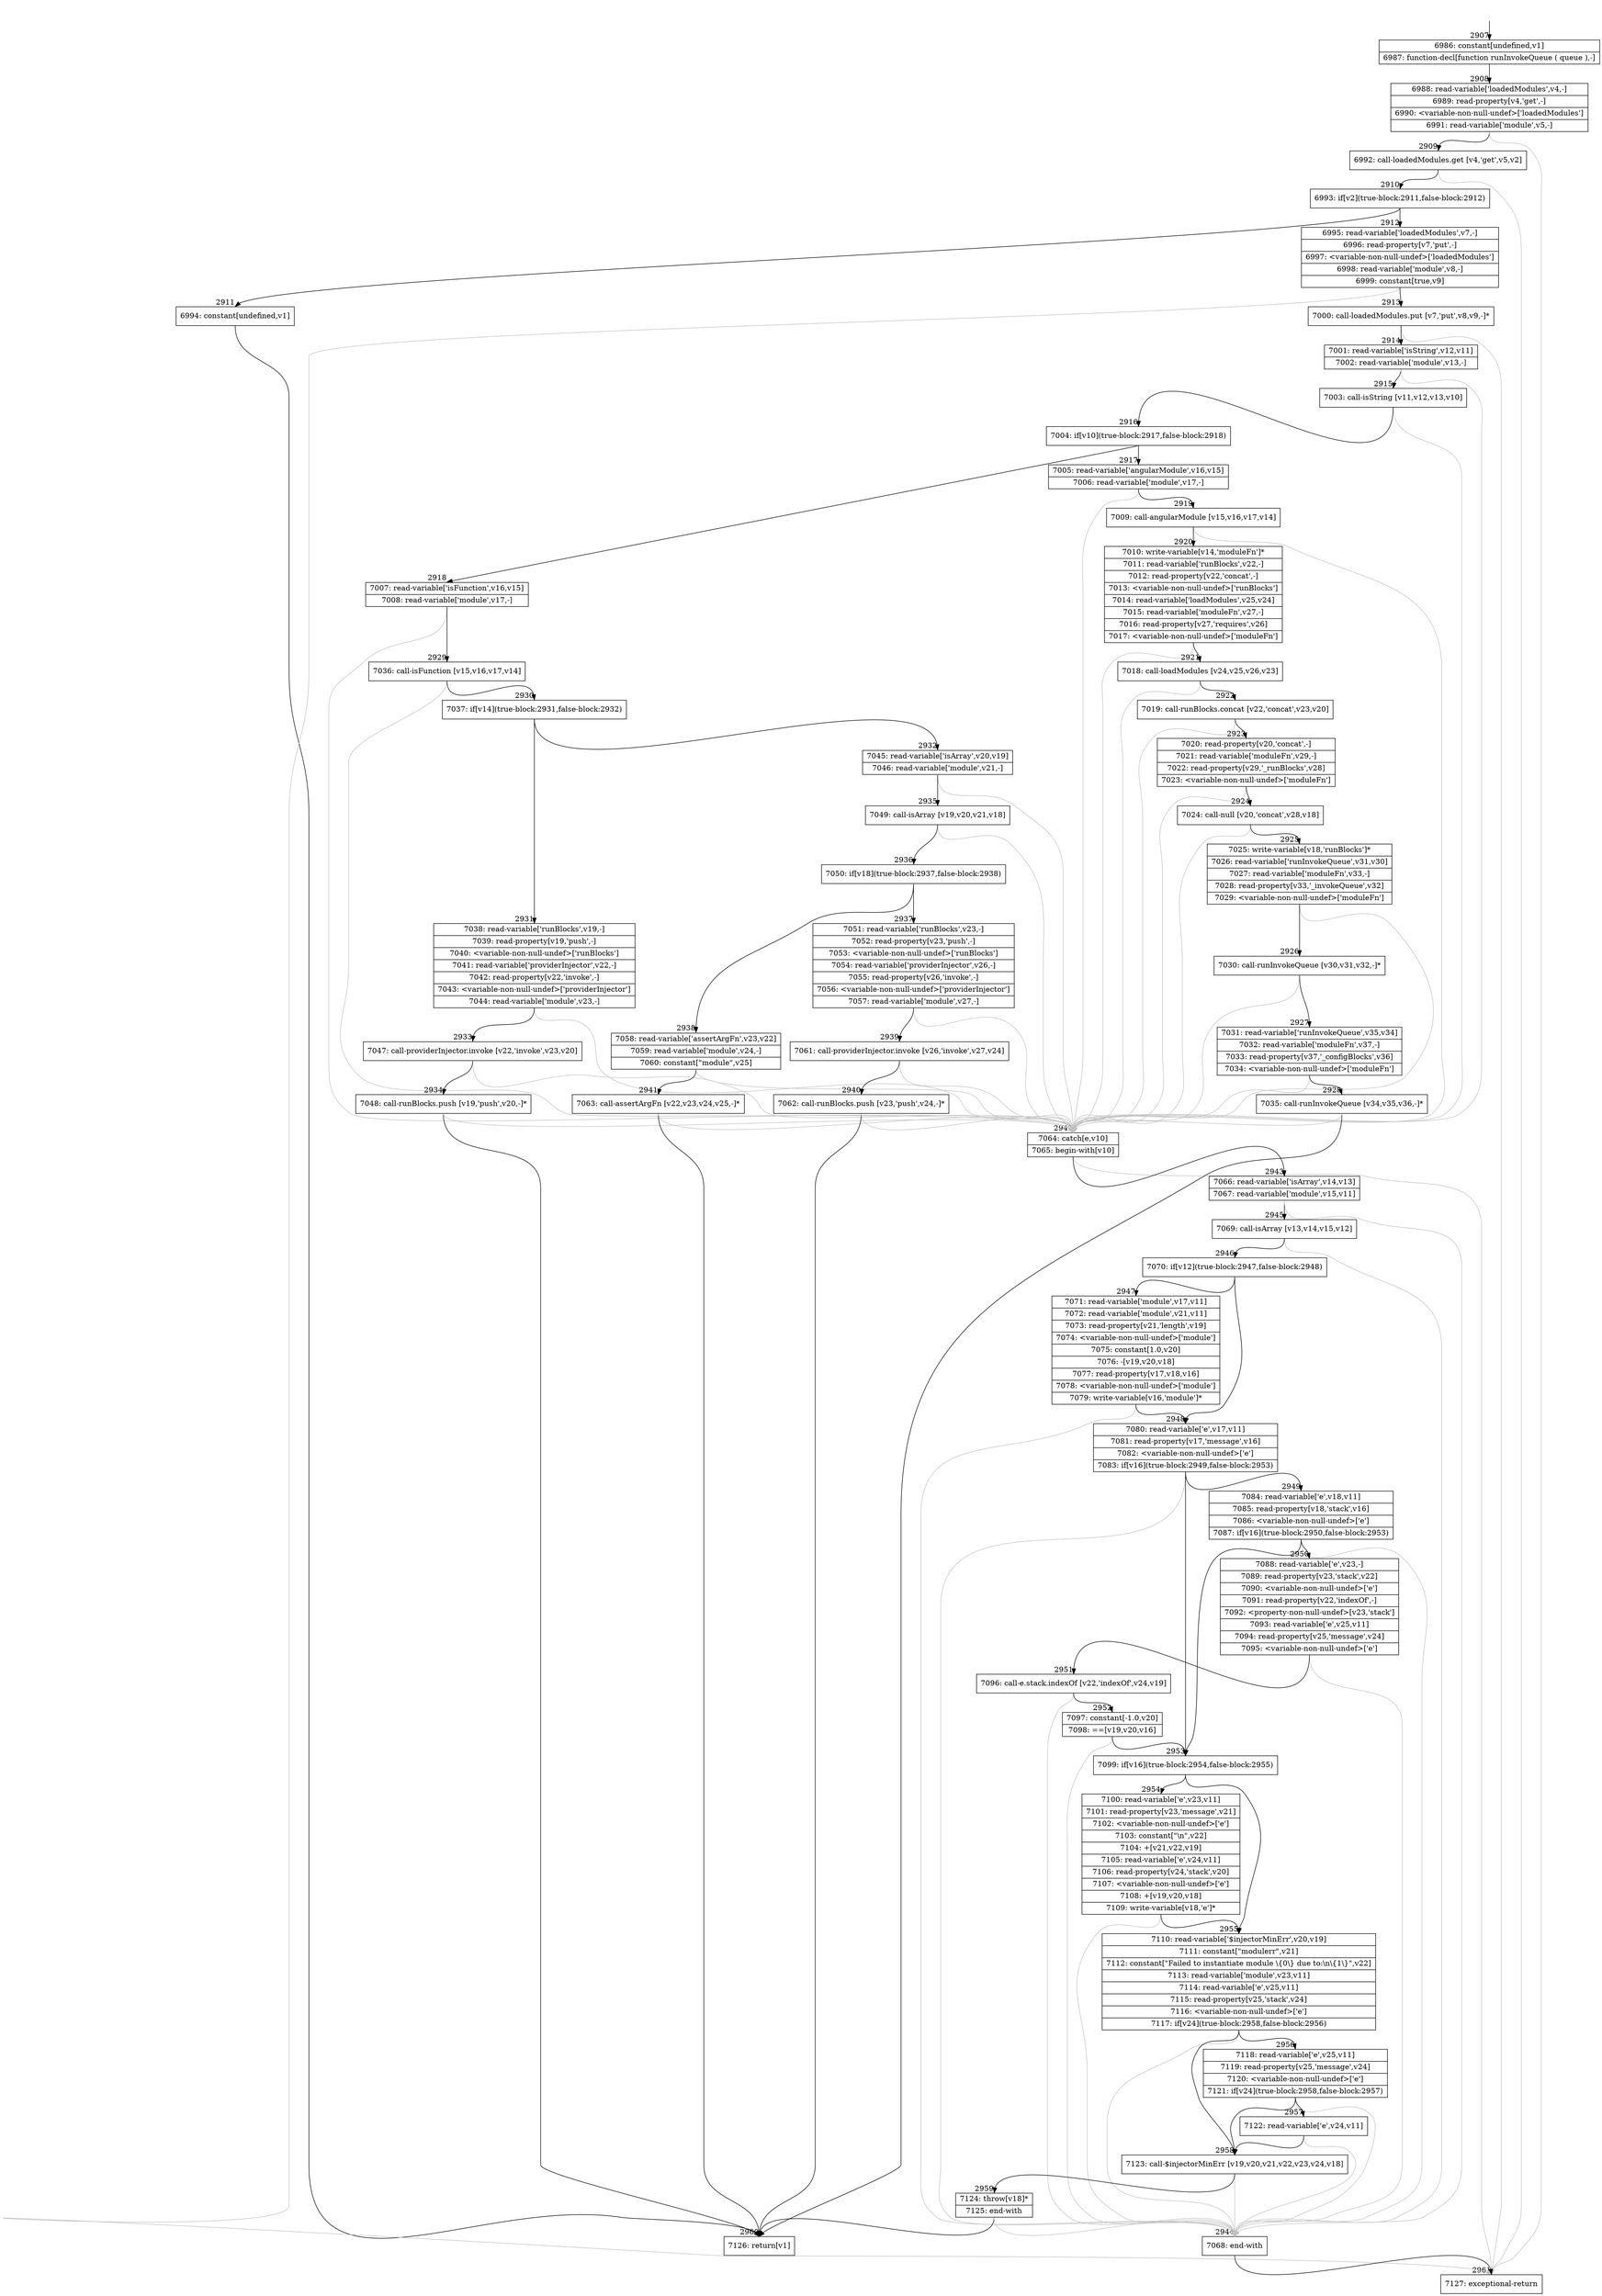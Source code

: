 digraph {
rankdir="TD"
BB_entry241[shape=none,label=""];
BB_entry241 -> BB2907 [tailport=s, headport=n, headlabel="    2907"]
BB2907 [shape=record label="{6986: constant[undefined,v1]|6987: function-decl[function runInvokeQueue ( queue ),-]}" ] 
BB2907 -> BB2908 [tailport=s, headport=n, headlabel="      2908"]
BB2908 [shape=record label="{6988: read-variable['loadedModules',v4,-]|6989: read-property[v4,'get',-]|6990: \<variable-non-null-undef\>['loadedModules']|6991: read-variable['module',v5,-]}" ] 
BB2908 -> BB2909 [tailport=s, headport=n, headlabel="      2909"]
BB2908 -> BB2961 [tailport=s, headport=n, color=gray, headlabel="      2961"]
BB2909 [shape=record label="{6992: call-loadedModules.get [v4,'get',v5,v2]}" ] 
BB2909 -> BB2910 [tailport=s, headport=n, headlabel="      2910"]
BB2909 -> BB2961 [tailport=s, headport=n, color=gray]
BB2910 [shape=record label="{6993: if[v2](true-block:2911,false-block:2912)}" ] 
BB2910 -> BB2911 [tailport=s, headport=n, headlabel="      2911"]
BB2910 -> BB2912 [tailport=s, headport=n, headlabel="      2912"]
BB2911 [shape=record label="{6994: constant[undefined,v1]}" ] 
BB2911 -> BB2960 [tailport=s, headport=n, headlabel="      2960"]
BB2912 [shape=record label="{6995: read-variable['loadedModules',v7,-]|6996: read-property[v7,'put',-]|6997: \<variable-non-null-undef\>['loadedModules']|6998: read-variable['module',v8,-]|6999: constant[true,v9]}" ] 
BB2912 -> BB2913 [tailport=s, headport=n, headlabel="      2913"]
BB2912 -> BB2961 [tailport=s, headport=n, color=gray]
BB2913 [shape=record label="{7000: call-loadedModules.put [v7,'put',v8,v9,-]*}" ] 
BB2913 -> BB2914 [tailport=s, headport=n, headlabel="      2914"]
BB2913 -> BB2961 [tailport=s, headport=n, color=gray]
BB2914 [shape=record label="{7001: read-variable['isString',v12,v11]|7002: read-variable['module',v13,-]}" ] 
BB2914 -> BB2915 [tailport=s, headport=n, headlabel="      2915"]
BB2914 -> BB2942 [tailport=s, headport=n, color=gray, headlabel="      2942"]
BB2915 [shape=record label="{7003: call-isString [v11,v12,v13,v10]}" ] 
BB2915 -> BB2916 [tailport=s, headport=n, headlabel="      2916"]
BB2915 -> BB2942 [tailport=s, headport=n, color=gray]
BB2916 [shape=record label="{7004: if[v10](true-block:2917,false-block:2918)}" ] 
BB2916 -> BB2917 [tailport=s, headport=n, headlabel="      2917"]
BB2916 -> BB2918 [tailport=s, headport=n, headlabel="      2918"]
BB2917 [shape=record label="{7005: read-variable['angularModule',v16,v15]|7006: read-variable['module',v17,-]}" ] 
BB2917 -> BB2919 [tailport=s, headport=n, headlabel="      2919"]
BB2917 -> BB2942 [tailport=s, headport=n, color=gray]
BB2918 [shape=record label="{7007: read-variable['isFunction',v16,v15]|7008: read-variable['module',v17,-]}" ] 
BB2918 -> BB2929 [tailport=s, headport=n, headlabel="      2929"]
BB2918 -> BB2942 [tailport=s, headport=n, color=gray]
BB2919 [shape=record label="{7009: call-angularModule [v15,v16,v17,v14]}" ] 
BB2919 -> BB2920 [tailport=s, headport=n, headlabel="      2920"]
BB2919 -> BB2942 [tailport=s, headport=n, color=gray]
BB2920 [shape=record label="{7010: write-variable[v14,'moduleFn']*|7011: read-variable['runBlocks',v22,-]|7012: read-property[v22,'concat',-]|7013: \<variable-non-null-undef\>['runBlocks']|7014: read-variable['loadModules',v25,v24]|7015: read-variable['moduleFn',v27,-]|7016: read-property[v27,'requires',v26]|7017: \<variable-non-null-undef\>['moduleFn']}" ] 
BB2920 -> BB2921 [tailport=s, headport=n, headlabel="      2921"]
BB2920 -> BB2942 [tailport=s, headport=n, color=gray]
BB2921 [shape=record label="{7018: call-loadModules [v24,v25,v26,v23]}" ] 
BB2921 -> BB2922 [tailport=s, headport=n, headlabel="      2922"]
BB2921 -> BB2942 [tailport=s, headport=n, color=gray]
BB2922 [shape=record label="{7019: call-runBlocks.concat [v22,'concat',v23,v20]}" ] 
BB2922 -> BB2923 [tailport=s, headport=n, headlabel="      2923"]
BB2922 -> BB2942 [tailport=s, headport=n, color=gray]
BB2923 [shape=record label="{7020: read-property[v20,'concat',-]|7021: read-variable['moduleFn',v29,-]|7022: read-property[v29,'_runBlocks',v28]|7023: \<variable-non-null-undef\>['moduleFn']}" ] 
BB2923 -> BB2924 [tailport=s, headport=n, headlabel="      2924"]
BB2923 -> BB2942 [tailport=s, headport=n, color=gray]
BB2924 [shape=record label="{7024: call-null [v20,'concat',v28,v18]}" ] 
BB2924 -> BB2925 [tailport=s, headport=n, headlabel="      2925"]
BB2924 -> BB2942 [tailport=s, headport=n, color=gray]
BB2925 [shape=record label="{7025: write-variable[v18,'runBlocks']*|7026: read-variable['runInvokeQueue',v31,v30]|7027: read-variable['moduleFn',v33,-]|7028: read-property[v33,'_invokeQueue',v32]|7029: \<variable-non-null-undef\>['moduleFn']}" ] 
BB2925 -> BB2926 [tailport=s, headport=n, headlabel="      2926"]
BB2925 -> BB2942 [tailport=s, headport=n, color=gray]
BB2926 [shape=record label="{7030: call-runInvokeQueue [v30,v31,v32,-]*}" ] 
BB2926 -> BB2927 [tailport=s, headport=n, headlabel="      2927"]
BB2926 -> BB2942 [tailport=s, headport=n, color=gray]
BB2927 [shape=record label="{7031: read-variable['runInvokeQueue',v35,v34]|7032: read-variable['moduleFn',v37,-]|7033: read-property[v37,'_configBlocks',v36]|7034: \<variable-non-null-undef\>['moduleFn']}" ] 
BB2927 -> BB2928 [tailport=s, headport=n, headlabel="      2928"]
BB2927 -> BB2942 [tailport=s, headport=n, color=gray]
BB2928 [shape=record label="{7035: call-runInvokeQueue [v34,v35,v36,-]*}" ] 
BB2928 -> BB2960 [tailport=s, headport=n]
BB2928 -> BB2942 [tailport=s, headport=n, color=gray]
BB2929 [shape=record label="{7036: call-isFunction [v15,v16,v17,v14]}" ] 
BB2929 -> BB2930 [tailport=s, headport=n, headlabel="      2930"]
BB2929 -> BB2942 [tailport=s, headport=n, color=gray]
BB2930 [shape=record label="{7037: if[v14](true-block:2931,false-block:2932)}" ] 
BB2930 -> BB2931 [tailport=s, headport=n, headlabel="      2931"]
BB2930 -> BB2932 [tailport=s, headport=n, headlabel="      2932"]
BB2931 [shape=record label="{7038: read-variable['runBlocks',v19,-]|7039: read-property[v19,'push',-]|7040: \<variable-non-null-undef\>['runBlocks']|7041: read-variable['providerInjector',v22,-]|7042: read-property[v22,'invoke',-]|7043: \<variable-non-null-undef\>['providerInjector']|7044: read-variable['module',v23,-]}" ] 
BB2931 -> BB2933 [tailport=s, headport=n, headlabel="      2933"]
BB2931 -> BB2942 [tailport=s, headport=n, color=gray]
BB2932 [shape=record label="{7045: read-variable['isArray',v20,v19]|7046: read-variable['module',v21,-]}" ] 
BB2932 -> BB2935 [tailport=s, headport=n, headlabel="      2935"]
BB2932 -> BB2942 [tailport=s, headport=n, color=gray]
BB2933 [shape=record label="{7047: call-providerInjector.invoke [v22,'invoke',v23,v20]}" ] 
BB2933 -> BB2934 [tailport=s, headport=n, headlabel="      2934"]
BB2933 -> BB2942 [tailport=s, headport=n, color=gray]
BB2934 [shape=record label="{7048: call-runBlocks.push [v19,'push',v20,-]*}" ] 
BB2934 -> BB2960 [tailport=s, headport=n]
BB2934 -> BB2942 [tailport=s, headport=n, color=gray]
BB2935 [shape=record label="{7049: call-isArray [v19,v20,v21,v18]}" ] 
BB2935 -> BB2936 [tailport=s, headport=n, headlabel="      2936"]
BB2935 -> BB2942 [tailport=s, headport=n, color=gray]
BB2936 [shape=record label="{7050: if[v18](true-block:2937,false-block:2938)}" ] 
BB2936 -> BB2937 [tailport=s, headport=n, headlabel="      2937"]
BB2936 -> BB2938 [tailport=s, headport=n, headlabel="      2938"]
BB2937 [shape=record label="{7051: read-variable['runBlocks',v23,-]|7052: read-property[v23,'push',-]|7053: \<variable-non-null-undef\>['runBlocks']|7054: read-variable['providerInjector',v26,-]|7055: read-property[v26,'invoke',-]|7056: \<variable-non-null-undef\>['providerInjector']|7057: read-variable['module',v27,-]}" ] 
BB2937 -> BB2939 [tailport=s, headport=n, headlabel="      2939"]
BB2937 -> BB2942 [tailport=s, headport=n, color=gray]
BB2938 [shape=record label="{7058: read-variable['assertArgFn',v23,v22]|7059: read-variable['module',v24,-]|7060: constant[\"module\",v25]}" ] 
BB2938 -> BB2941 [tailport=s, headport=n, headlabel="      2941"]
BB2938 -> BB2942 [tailport=s, headport=n, color=gray]
BB2939 [shape=record label="{7061: call-providerInjector.invoke [v26,'invoke',v27,v24]}" ] 
BB2939 -> BB2940 [tailport=s, headport=n, headlabel="      2940"]
BB2939 -> BB2942 [tailport=s, headport=n, color=gray]
BB2940 [shape=record label="{7062: call-runBlocks.push [v23,'push',v24,-]*}" ] 
BB2940 -> BB2960 [tailport=s, headport=n]
BB2940 -> BB2942 [tailport=s, headport=n, color=gray]
BB2941 [shape=record label="{7063: call-assertArgFn [v22,v23,v24,v25,-]*}" ] 
BB2941 -> BB2960 [tailport=s, headport=n]
BB2941 -> BB2942 [tailport=s, headport=n, color=gray]
BB2942 [shape=record label="{7064: catch[e,v10]|7065: begin-with[v10]}" ] 
BB2942 -> BB2943 [tailport=s, headport=n, headlabel="      2943"]
BB2942 -> BB2961 [tailport=s, headport=n, color=gray]
BB2943 [shape=record label="{7066: read-variable['isArray',v14,v13]|7067: read-variable['module',v15,v11]}" ] 
BB2943 -> BB2945 [tailport=s, headport=n, headlabel="      2945"]
BB2943 -> BB2944 [tailport=s, headport=n, color=gray, headlabel="      2944"]
BB2944 [shape=record label="{7068: end-with}" ] 
BB2944 -> BB2961 [tailport=s, headport=n]
BB2945 [shape=record label="{7069: call-isArray [v13,v14,v15,v12]}" ] 
BB2945 -> BB2946 [tailport=s, headport=n, headlabel="      2946"]
BB2945 -> BB2944 [tailport=s, headport=n, color=gray]
BB2946 [shape=record label="{7070: if[v12](true-block:2947,false-block:2948)}" ] 
BB2946 -> BB2947 [tailport=s, headport=n, headlabel="      2947"]
BB2946 -> BB2948 [tailport=s, headport=n, headlabel="      2948"]
BB2947 [shape=record label="{7071: read-variable['module',v17,v11]|7072: read-variable['module',v21,v11]|7073: read-property[v21,'length',v19]|7074: \<variable-non-null-undef\>['module']|7075: constant[1.0,v20]|7076: -[v19,v20,v18]|7077: read-property[v17,v18,v16]|7078: \<variable-non-null-undef\>['module']|7079: write-variable[v16,'module']*}" ] 
BB2947 -> BB2948 [tailport=s, headport=n]
BB2947 -> BB2944 [tailport=s, headport=n, color=gray]
BB2948 [shape=record label="{7080: read-variable['e',v17,v11]|7081: read-property[v17,'message',v16]|7082: \<variable-non-null-undef\>['e']|7083: if[v16](true-block:2949,false-block:2953)}" ] 
BB2948 -> BB2953 [tailport=s, headport=n, headlabel="      2953"]
BB2948 -> BB2949 [tailport=s, headport=n, headlabel="      2949"]
BB2948 -> BB2944 [tailport=s, headport=n, color=gray]
BB2949 [shape=record label="{7084: read-variable['e',v18,v11]|7085: read-property[v18,'stack',v16]|7086: \<variable-non-null-undef\>['e']|7087: if[v16](true-block:2950,false-block:2953)}" ] 
BB2949 -> BB2953 [tailport=s, headport=n]
BB2949 -> BB2950 [tailport=s, headport=n, headlabel="      2950"]
BB2949 -> BB2944 [tailport=s, headport=n, color=gray]
BB2950 [shape=record label="{7088: read-variable['e',v23,-]|7089: read-property[v23,'stack',v22]|7090: \<variable-non-null-undef\>['e']|7091: read-property[v22,'indexOf',-]|7092: \<property-non-null-undef\>[v23,'stack']|7093: read-variable['e',v25,v11]|7094: read-property[v25,'message',v24]|7095: \<variable-non-null-undef\>['e']}" ] 
BB2950 -> BB2951 [tailport=s, headport=n, headlabel="      2951"]
BB2950 -> BB2944 [tailport=s, headport=n, color=gray]
BB2951 [shape=record label="{7096: call-e.stack.indexOf [v22,'indexOf',v24,v19]}" ] 
BB2951 -> BB2952 [tailport=s, headport=n, headlabel="      2952"]
BB2951 -> BB2944 [tailport=s, headport=n, color=gray]
BB2952 [shape=record label="{7097: constant[-1.0,v20]|7098: ==[v19,v20,v16]}" ] 
BB2952 -> BB2953 [tailport=s, headport=n]
BB2952 -> BB2944 [tailport=s, headport=n, color=gray]
BB2953 [shape=record label="{7099: if[v16](true-block:2954,false-block:2955)}" ] 
BB2953 -> BB2954 [tailport=s, headport=n, headlabel="      2954"]
BB2953 -> BB2955 [tailport=s, headport=n, headlabel="      2955"]
BB2954 [shape=record label="{7100: read-variable['e',v23,v11]|7101: read-property[v23,'message',v21]|7102: \<variable-non-null-undef\>['e']|7103: constant[\"\\n\",v22]|7104: +[v21,v22,v19]|7105: read-variable['e',v24,v11]|7106: read-property[v24,'stack',v20]|7107: \<variable-non-null-undef\>['e']|7108: +[v19,v20,v18]|7109: write-variable[v18,'e']*}" ] 
BB2954 -> BB2955 [tailport=s, headport=n]
BB2954 -> BB2944 [tailport=s, headport=n, color=gray]
BB2955 [shape=record label="{7110: read-variable['$injectorMinErr',v20,v19]|7111: constant[\"modulerr\",v21]|7112: constant[\"Failed to instantiate module \\\{0\\\} due to:\\n\\\{1\\\}\",v22]|7113: read-variable['module',v23,v11]|7114: read-variable['e',v25,v11]|7115: read-property[v25,'stack',v24]|7116: \<variable-non-null-undef\>['e']|7117: if[v24](true-block:2958,false-block:2956)}" ] 
BB2955 -> BB2958 [tailport=s, headport=n, headlabel="      2958"]
BB2955 -> BB2956 [tailport=s, headport=n, headlabel="      2956"]
BB2955 -> BB2944 [tailport=s, headport=n, color=gray]
BB2956 [shape=record label="{7118: read-variable['e',v25,v11]|7119: read-property[v25,'message',v24]|7120: \<variable-non-null-undef\>['e']|7121: if[v24](true-block:2958,false-block:2957)}" ] 
BB2956 -> BB2958 [tailport=s, headport=n]
BB2956 -> BB2957 [tailport=s, headport=n, headlabel="      2957"]
BB2956 -> BB2944 [tailport=s, headport=n, color=gray]
BB2957 [shape=record label="{7122: read-variable['e',v24,v11]}" ] 
BB2957 -> BB2958 [tailport=s, headport=n]
BB2957 -> BB2944 [tailport=s, headport=n, color=gray]
BB2958 [shape=record label="{7123: call-$injectorMinErr [v19,v20,v21,v22,v23,v24,v18]}" ] 
BB2958 -> BB2959 [tailport=s, headport=n, headlabel="      2959"]
BB2958 -> BB2944 [tailport=s, headport=n, color=gray]
BB2959 [shape=record label="{7124: throw[v18]*|7125: end-with}" ] 
BB2959 -> BB2960 [tailport=s, headport=n]
BB2959 -> BB2944 [tailport=s, headport=n, color=gray]
BB2960 [shape=record label="{7126: return[v1]}" ] 
BB2961 [shape=record label="{7127: exceptional-return}" ] 
//#$~ 4388
}
